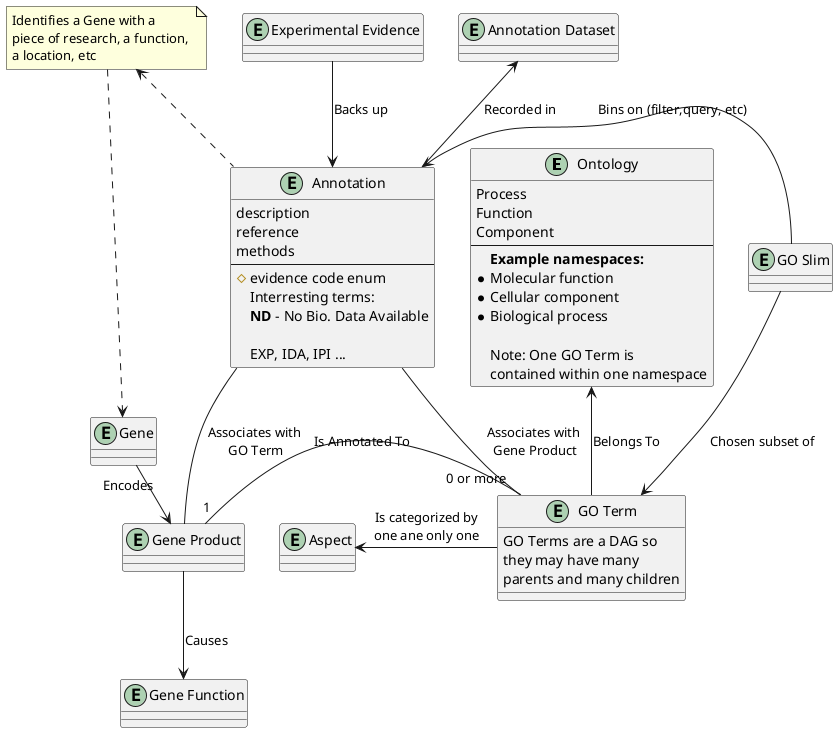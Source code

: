 @startuml domain model

entity Ontology {
  Process
  Function
  Component
  --
  **Example namespaces:**
  * Molecular function
  * Cellular component
  * Biological process
  
  Note: One GO Term is \ncontained within one namespace
}

entity "GO Term" as Term {
  GO Terms are a DAG so
  they may have many
  parents and many children
}

entity "Gene Product" as GeneProduct {

}

entity Annotation {
  description
  reference
  methods
  --
  # evidence code enum  
    Interresting terms:
    **ND** - No Bio. Data Available

    EXP, IDA, IPI ...
}

entity Gene {

}

entity "Gene Function" as GeneFunction {

}

entity "GO Slim" as Slim {

}

entity "Annotation Dataset" as ADS {

}

entity "Experimental Evidence" as Evidence{
  
}

entity Aspect {

}

Note "Identifies a Gene with a \npiece of research, a function, \na location, etc" as N1

Ontology<-down-Term: Belongs To
Term-up-Annotation: "Associates with \nGene Product"
Term "0 or more" -left- "1" GeneProduct: Is Annotated To
Gene-right->GeneProduct: Encodes
Annotation--GeneProduct: "Associates with \nGO Term"
GeneProduct-->GeneFunction: Causes
Slim-->Term: Chosen subset of
Slim-left->Annotation: Bins on (filter,query, etc)
Annotation-up->ADS: Recorded in
Evidence-->Annotation: Backs up
N1<..Annotation
N1..>Gene
' Term-->Term: Related to
Aspect<-right-Term: "Is categorized by\none ane only one"

@enduml